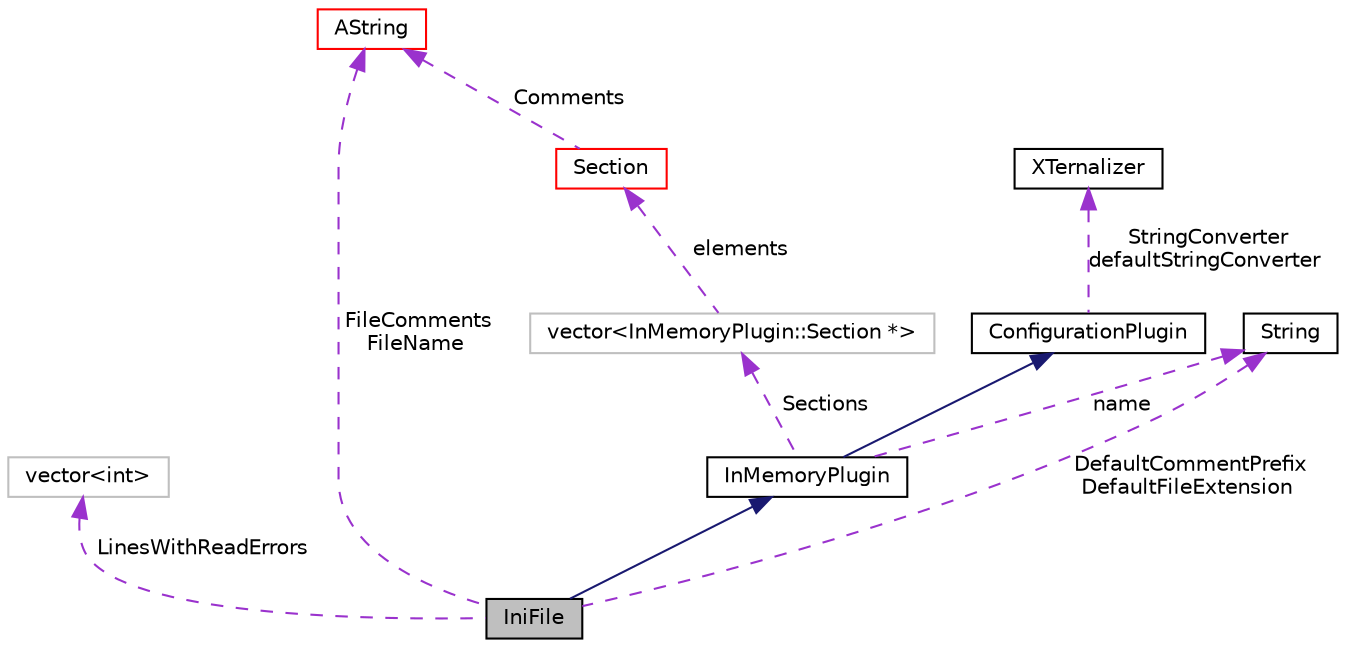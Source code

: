 digraph "IniFile"
{
  edge [fontname="Helvetica",fontsize="10",labelfontname="Helvetica",labelfontsize="10"];
  node [fontname="Helvetica",fontsize="10",shape=record];
  Node3 [label="IniFile",height=0.2,width=0.4,color="black", fillcolor="grey75", style="filled", fontcolor="black"];
  Node8 [label="vector\<InMemoryPlugin::Section *\>",height=0.2,width=0.4,color="grey75", fillcolor="white", style="filled"];
  Node17 [label="vector\<int\>",height=0.2,width=0.4,color="grey75", fillcolor="white", style="filled"];
  Node4 -> Node3 [dir="back",color="midnightblue",fontsize="10",style="solid",fontname="Helvetica"];
  Node5 -> Node4 [dir="back",color="midnightblue",fontsize="10",style="solid",fontname="Helvetica"];
  Node6 -> Node5 [dir="back",color="darkorchid3",fontsize="10",style="dashed",label=" StringConverter\ndefaultStringConverter" ,fontname="Helvetica"];
  Node7 -> Node3 [dir="back",color="darkorchid3",fontsize="10",style="dashed",label=" DefaultCommentPrefix\nDefaultFileExtension" ,fontname="Helvetica"];
  Node7 -> Node4 [dir="back",color="darkorchid3",fontsize="10",style="dashed",label=" name" ,fontname="Helvetica"];
  Node8 -> Node4 [dir="back",color="darkorchid3",fontsize="10",style="dashed",label=" Sections" ,fontname="Helvetica"];
  Node9 -> Node8 [dir="back",color="darkorchid3",fontsize="10",style="dashed",label=" elements" ,fontname="Helvetica"];
  Node10 -> Node3 [dir="back",color="darkorchid3",fontsize="10",style="dashed",label=" FileComments\nFileName" ,fontname="Helvetica"];
  Node10 -> Node9 [dir="back",color="darkorchid3",fontsize="10",style="dashed",label=" Comments" ,fontname="Helvetica"];
  Node17 -> Node3 [dir="back",color="darkorchid3",fontsize="10",style="dashed",label=" LinesWithReadErrors" ,fontname="Helvetica"];
  Node4 [label="InMemoryPlugin",height=0.2,width=0.4,color="black", fillcolor="white", style="filled",URL="$classaworx_1_1lib_1_1config_1_1InMemoryPlugin.html"];
  Node5 [label="ConfigurationPlugin",height=0.2,width=0.4,color="black", fillcolor="white", style="filled",URL="$classaworx_1_1lib_1_1config_1_1ConfigurationPlugin.html"];
  Node6 [label="XTernalizer",height=0.2,width=0.4,color="black", fillcolor="white", style="filled",URL="$classaworx_1_1lib_1_1config_1_1XTernalizer.html"];
  Node7 [label="String",height=0.2,width=0.4,color="black", fillcolor="white", style="filled",URL="$classaworx_1_1lib_1_1strings_1_1String.html"];
  Node9 [label="Section",height=0.2,width=0.4,color="red", fillcolor="white", style="filled",URL="$classaworx_1_1lib_1_1config_1_1InMemoryPlugin_1_1Section.html"];
  Node10 [label="AString",height=0.2,width=0.4,color="red", fillcolor="white", style="filled",URL="$classaworx_1_1lib_1_1strings_1_1AString.html"];
}

